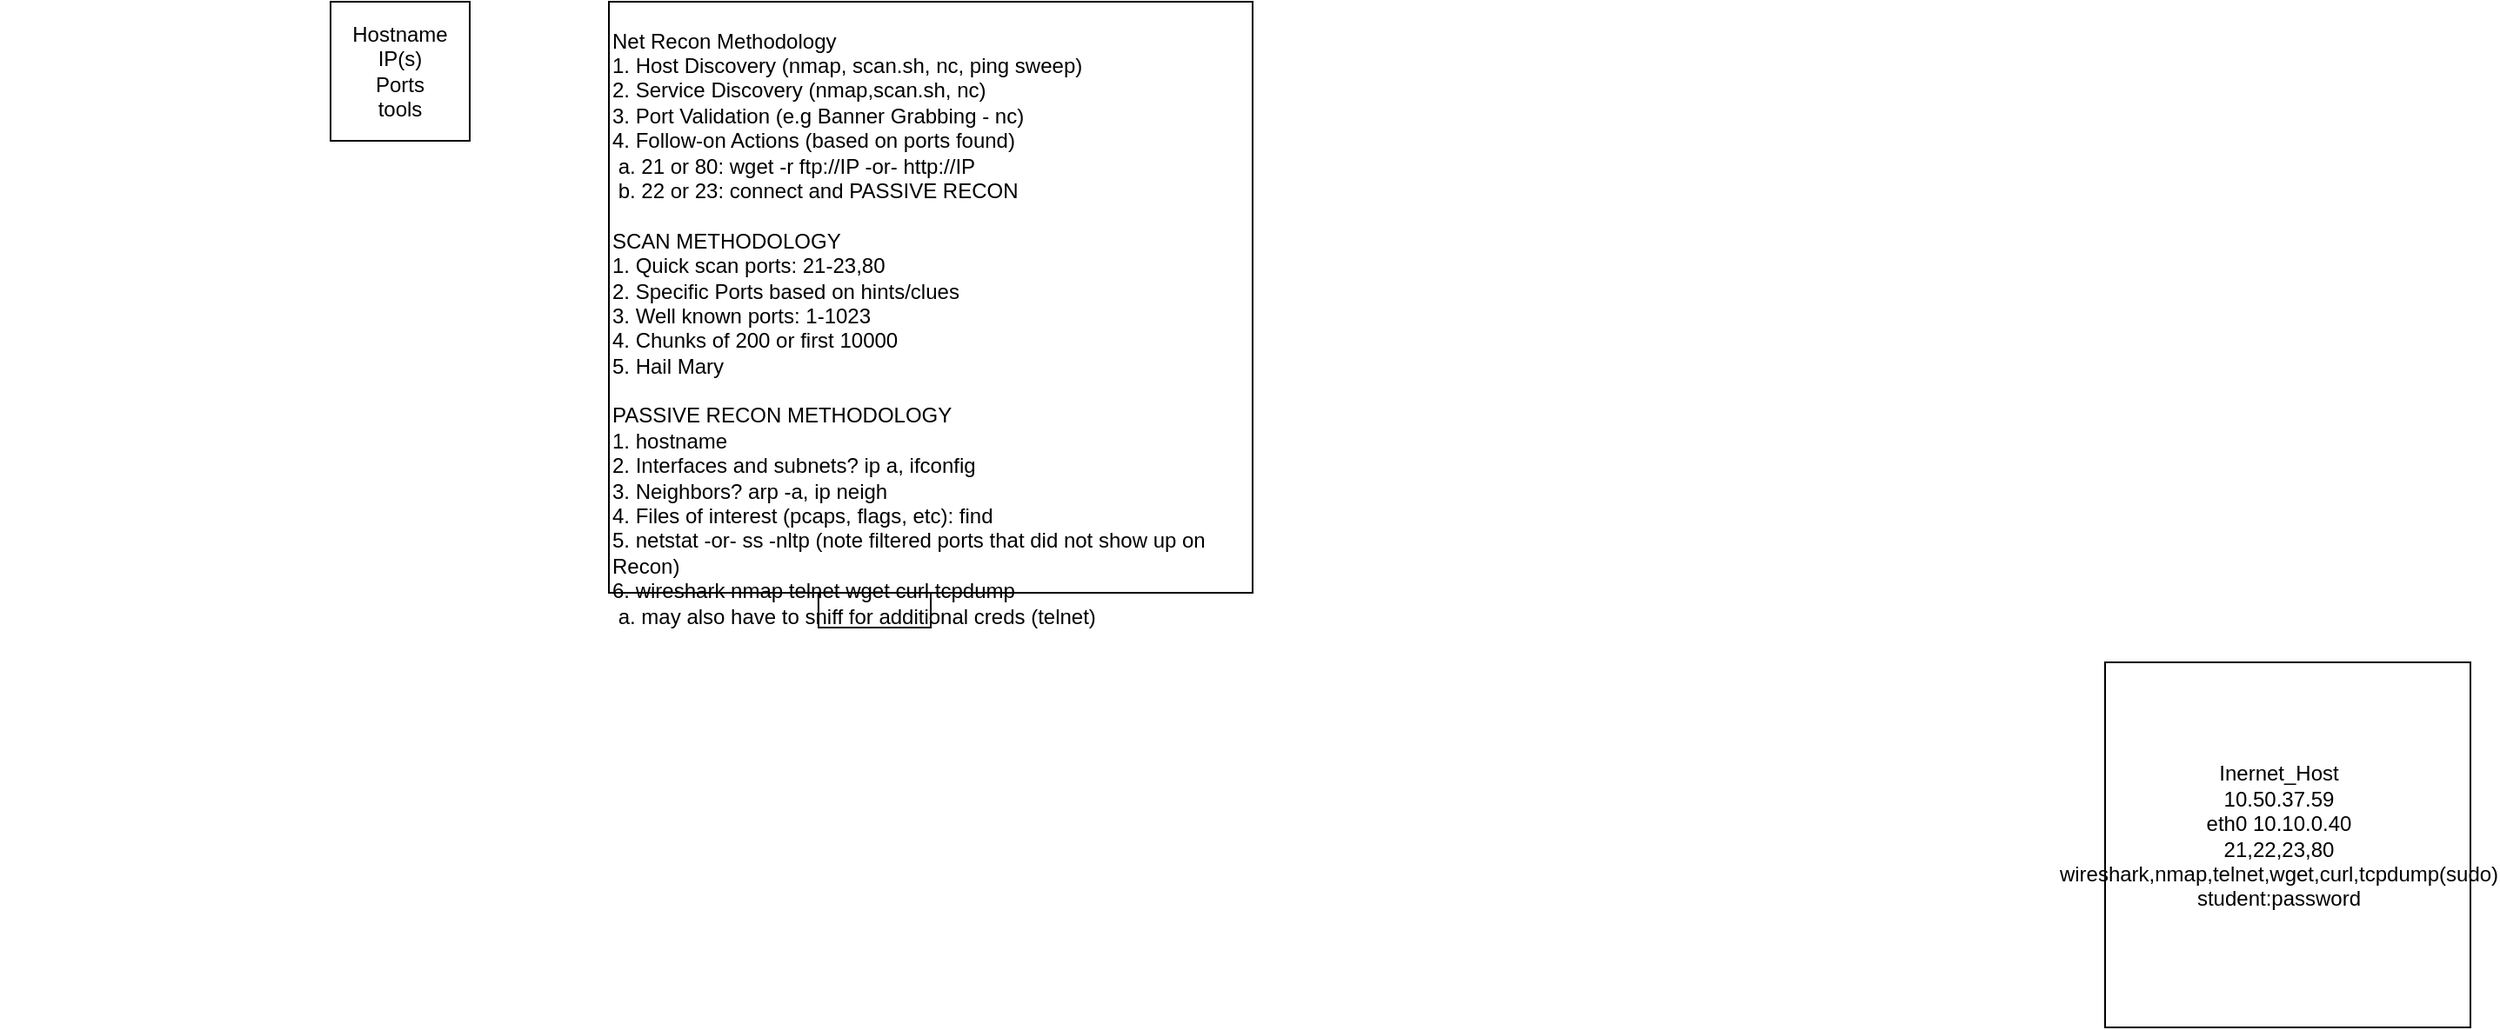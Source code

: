 <mxfile version="21.2.9" type="github">
  <diagram name="Page-1" id="_97hO4fMkuDL7uCoVin8">
    <mxGraphModel dx="3062" dy="795" grid="1" gridSize="10" guides="1" tooltips="1" connect="1" arrows="1" fold="1" page="1" pageScale="1" pageWidth="850" pageHeight="1100" math="0" shadow="0">
      <root>
        <mxCell id="0" />
        <mxCell id="1" parent="0" />
        <mxCell id="GAOu6_gz8aAjEJgxLE-n-1" value="" style="whiteSpace=wrap;html=1;aspect=fixed;" parent="1" vertex="1">
          <mxGeometry x="-800" y="40" width="80" height="80" as="geometry" />
        </mxCell>
        <mxCell id="GAOu6_gz8aAjEJgxLE-n-2" value="&lt;div&gt;Hostname&lt;/div&gt;&lt;div&gt;IP(s)&lt;/div&gt;&lt;div&gt;Ports&lt;/div&gt;&lt;div&gt;tools&lt;br&gt;&lt;/div&gt;" style="text;html=1;strokeColor=none;fillColor=none;align=center;verticalAlign=middle;whiteSpace=wrap;rounded=0;" parent="1" vertex="1">
          <mxGeometry x="-790" y="60" width="60" height="40" as="geometry" />
        </mxCell>
        <mxCell id="gXxrvokNHO_WqYMba-JA-1" value="" style="whiteSpace=wrap;html=1;aspect=fixed;" vertex="1" parent="1">
          <mxGeometry x="220" y="420" width="210" height="210" as="geometry" />
        </mxCell>
        <mxCell id="gXxrvokNHO_WqYMba-JA-2" value="&lt;div&gt;Inernet_Host&lt;/div&gt;&lt;div&gt;10.50.37.59&lt;/div&gt;&lt;div&gt;eth0 10.10.0.40&lt;/div&gt;&lt;div&gt;21,22,23,80&lt;/div&gt;&lt;div&gt;wireshark,nmap,telnet,wget,curl,tcpdump(sudo)&lt;/div&gt;&lt;div&gt;student:password&lt;br&gt;&lt;/div&gt;" style="text;html=1;strokeColor=none;fillColor=none;align=center;verticalAlign=middle;whiteSpace=wrap;rounded=0;labelPosition=center;verticalLabelPosition=middle;" vertex="1" parent="1">
          <mxGeometry x="220" y="420" width="200" height="200" as="geometry" />
        </mxCell>
        <mxCell id="gXxrvokNHO_WqYMba-JA-6" style="edgeStyle=orthogonalEdgeStyle;rounded=0;orthogonalLoop=1;jettySize=auto;html=1;" edge="1" parent="1" source="gXxrvokNHO_WqYMba-JA-4">
          <mxGeometry relative="1" as="geometry">
            <mxPoint x="-520" y="280" as="targetPoint" />
          </mxGeometry>
        </mxCell>
        <mxCell id="gXxrvokNHO_WqYMba-JA-4" value="" style="rounded=0;whiteSpace=wrap;html=1;" vertex="1" parent="1">
          <mxGeometry x="-640" y="40" width="370" height="340" as="geometry" />
        </mxCell>
        <mxCell id="gXxrvokNHO_WqYMba-JA-5" value="&lt;div&gt;Net Recon Methodology&lt;/div&gt;&lt;div&gt;1. Host Discovery (nmap, scan.sh, nc, ping sweep)&lt;/div&gt;&lt;div&gt;2. Service Discovery (nmap,scan.sh, nc)&lt;/div&gt;&lt;div&gt;3. Port Validation (e.g Banner Grabbing - nc)&lt;/div&gt;&lt;div&gt;4. Follow-on Actions (based on ports found)&lt;/div&gt;&lt;div&gt;&lt;span style=&quot;white-space: pre;&quot;&gt;	&lt;/span&gt;a. 21 or 80: wget -r ftp://IP -or- http://IP&lt;/div&gt;&lt;div&gt;&lt;span style=&quot;white-space: pre;&quot;&gt;	&lt;/span&gt;b. 22 or 23: connect and PASSIVE RECON&lt;br&gt;&lt;/div&gt;&lt;div&gt;&lt;br&gt;&lt;/div&gt;&lt;div&gt;SCAN METHODOLOGY&lt;/div&gt;&lt;div&gt;1. Quick scan ports: 21-23,80&lt;/div&gt;&lt;div&gt;2. Specific Ports based on hints/clues&lt;/div&gt;&lt;div&gt;3. Well known ports: 1-1023&lt;/div&gt;&lt;div&gt;4. Chunks of 200 or first 10000&lt;/div&gt;&lt;div&gt;5. Hail Mary&lt;br&gt;&lt;/div&gt;&lt;div&gt;&lt;br&gt;&lt;/div&gt;&lt;div&gt;PASSIVE RECON METHODOLOGY&lt;br&gt;&lt;/div&gt;&lt;div&gt;1. hostname&lt;/div&gt;&lt;div&gt;2. Interfaces and subnets? ip a, ifconfig&lt;/div&gt;&lt;div&gt;3. Neighbors? arp -a, ip neigh&lt;/div&gt;&lt;div&gt;4. Files of interest (pcaps, flags, etc): find&lt;/div&gt;&lt;div&gt;5. netstat -or- ss -nltp (note filtered ports that did not show up on Recon)&lt;br&gt;&lt;/div&gt;&lt;div&gt;6. wireshark nmap telnet wget curl tcpdump&lt;/div&gt;&lt;div&gt;&lt;span style=&quot;white-space: pre;&quot;&gt;	&lt;/span&gt;a. may also have to sniff for additional creds (telnet)&lt;br&gt;&lt;/div&gt;&lt;div&gt;&lt;br&gt;&lt;/div&gt;" style="text;html=1;strokeColor=none;fillColor=none;align=left;verticalAlign=middle;whiteSpace=wrap;rounded=0;labelPosition=right;verticalLabelPosition=middle;" vertex="1" parent="1">
          <mxGeometry x="-990" y="130" width="350" height="210" as="geometry" />
        </mxCell>
      </root>
    </mxGraphModel>
  </diagram>
</mxfile>
